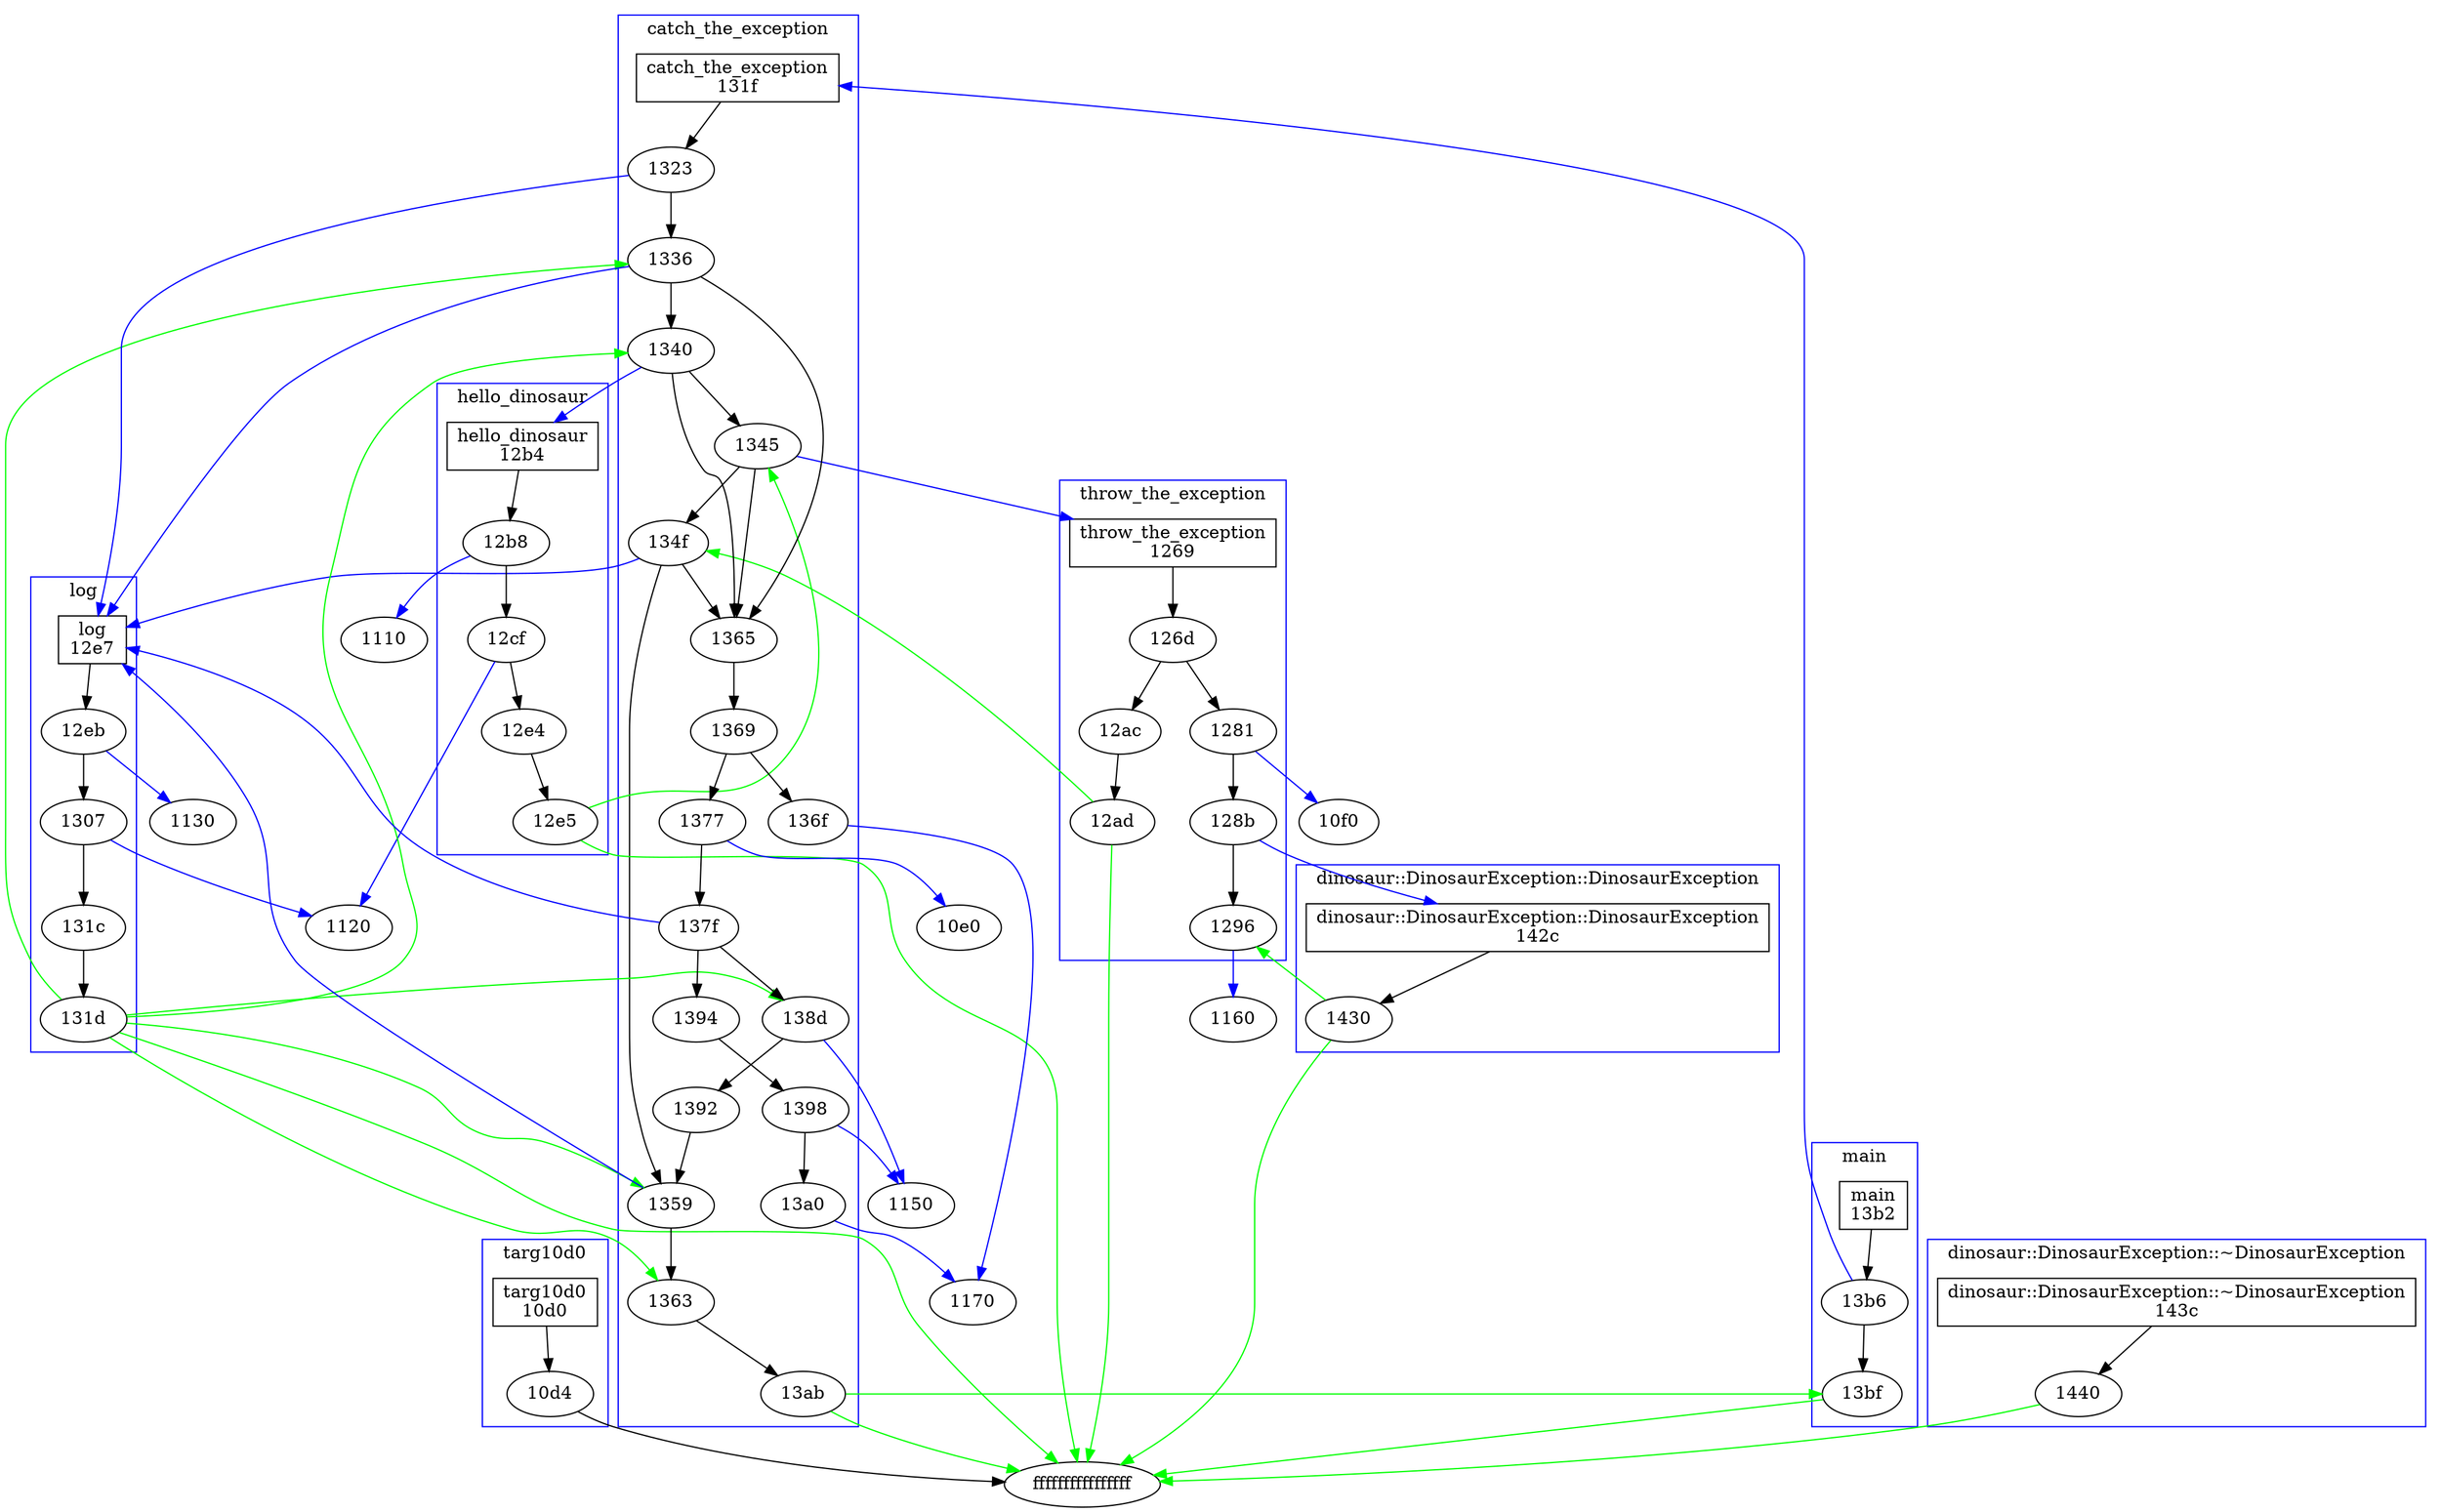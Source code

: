digraph G {
	 subgraph cluster_0 { 
		 label="targ10d0"; 
		 color=blue;
		"10d0" [shape=box]
		"10d0" [label = "targ10d0\n10d0"];
		"10d0";
		"10d4";
	}
	"10d0"-> "10d4"
	"10d4"-> "ffffffffffffffff"

	 subgraph cluster_1 { 
		 label="throw_the_exception"; 
		 color=blue;
		"1269" [shape=box]
		"1269" [label = "throw_the_exception\n1269"];
		"1269";
		"126d";
		"1281";
		"128b";
		"1296";
		"12ac";
		"12ad";
	}
	"1269"-> "126d"
	"126d"-> "12ac"
	"126d"-> "1281"
	"1281"-> "10f0" [color=blue]
	"1281"-> "128b"
	"128b"-> "142c" [color=blue]
	"128b"-> "1296"
	"1296"-> "1160" [color=blue]
	"12ac"-> "12ad"
	"12ad"-> "134f" [color=green]
	"12ad"-> "ffffffffffffffff" [color=green]

	 subgraph cluster_2 { 
		 label="hello_dinosaur"; 
		 color=blue;
		"12b4" [shape=box]
		"12b4" [label = "hello_dinosaur\n12b4"];
		"12b4";
		"12b8";
		"12cf";
		"12e4";
		"12e5";
	}
	"12b4"-> "12b8"
	"12b8"-> "1110" [color=blue]
	"12b8"-> "12cf"
	"12cf"-> "12e4"
	"12cf"-> "1120" [color=blue]
	"12e4"-> "12e5"
	"12e5"-> "ffffffffffffffff" [color=green]
	"12e5"-> "1345" [color=green]

	 subgraph cluster_3 { 
		 label="log"; 
		 color=blue;
		"12e7" [shape=box]
		"12e7" [label = "log\n12e7"];
		"12e7";
		"12eb";
		"1307";
		"131c";
		"131d";
	}
	"12e7"-> "12eb"
	"12eb"-> "1130" [color=blue]
	"12eb"-> "1307"
	"1307"-> "131c"
	"1307"-> "1120" [color=blue]
	"131c"-> "131d"
	"131d"-> "138d" [color=green]
	"131d"-> "1340" [color=green]
	"131d"-> "1336" [color=green]
	"131d"-> "1359" [color=green]
	"131d"-> "1363" [color=green]
	"131d"-> "ffffffffffffffff" [color=green]

	 subgraph cluster_4 { 
		 label="catch_the_exception"; 
		 color=blue;
		"131f" [shape=box]
		"131f" [label = "catch_the_exception\n131f"];
		"131f";
		"1323";
		"1336";
		"1340";
		"1345";
		"134f";
		"1359";
		"1363";
		"1365";
		"1369";
		"136f";
		"1377";
		"137f";
		"138d";
		"1392";
		"1394";
		"1398";
		"13a0";
		"13ab";
	}
	"131f"-> "1323"
	"1323"-> "12e7" [color=blue]
	"1323"-> "1336"
	"1336"-> "1340"
	"1336"-> "1365"
	"1336"-> "12e7" [color=blue]
	"1340"-> "12b4" [color=blue]
	"1340"-> "1365"
	"1340"-> "1345"
	"1345"-> "134f"
	"1345"-> "1365"
	"1345"-> "1269" [color=blue]
	"134f"-> "1365"
	"134f"-> "1359"
	"134f"-> "12e7" [color=blue]
	"1359"-> "1363"
	"1359"-> "12e7" [color=blue]
	"1363"-> "13ab"
	"1365"-> "1369"
	"1369"-> "136f"
	"1369"-> "1377"
	"136f"-> "1170" [color=blue]
	"1377"-> "137f"
	"1377"-> "10e0" [color=blue]
	"137f"-> "12e7" [color=blue]
	"137f"-> "1394"
	"137f"-> "138d"
	"138d"-> "1150" [color=blue]
	"138d"-> "1392"
	"1392"-> "1359"
	"1394"-> "1398"
	"1398"-> "13a0"
	"1398"-> "1150" [color=blue]
	"13a0"-> "1170" [color=blue]
	"13ab"-> "ffffffffffffffff" [color=green]
	"13ab"-> "13bf" [color=green]

	 subgraph cluster_5 { 
		 label="main"; 
		 color=blue;
		"13b2" [shape=box]
		"13b2" [label = "main\n13b2"];
		"13b2";
		"13b6";
		"13bf";
	}
	"13b2"-> "13b6"
	"13b6"-> "131f" [color=blue]
	"13b6"-> "13bf"
	"13bf"-> "ffffffffffffffff" [color=green]

	 subgraph cluster_6 { 
		 label="dinosaur::DinosaurException::DinosaurException"; 
		 color=blue;
		"142c" [shape=box]
		"142c" [label = "dinosaur::DinosaurException::DinosaurException\n142c"];
		"142c";
		"1430";
	}
	"142c"-> "1430"
	"1430"-> "1296" [color=green]
	"1430"-> "ffffffffffffffff" [color=green]

	 subgraph cluster_7 { 
		 label="dinosaur::DinosaurException::~DinosaurException"; 
		 color=blue;
		"143c" [shape=box]
		"143c" [label = "dinosaur::DinosaurException::~DinosaurException\n143c"];
		"143c";
		"1440";
	}
	"143c"-> "1440"
	"1440"-> "ffffffffffffffff" [color=green]

}
